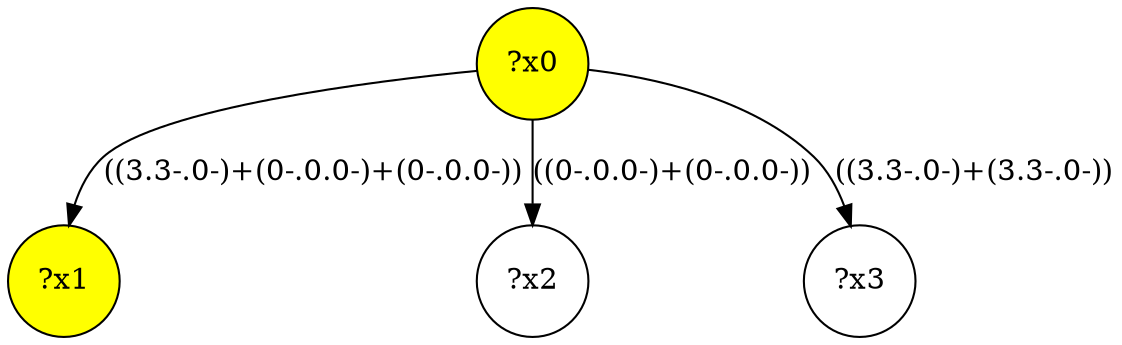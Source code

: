 digraph g {
	x0 [fillcolor="yellow", style="filled," shape=circle, label="?x0"];
	x1 [fillcolor="yellow", style="filled," shape=circle, label="?x1"];
	x0 -> x1 [label="((3.3-.0-)+(0-.0.0-)+(0-.0.0-))"];
	x2 [shape=circle, label="?x2"];
	x0 -> x2 [label="((0-.0.0-)+(0-.0.0-))"];
	x3 [shape=circle, label="?x3"];
	x0 -> x3 [label="((3.3-.0-)+(3.3-.0-))"];
}
